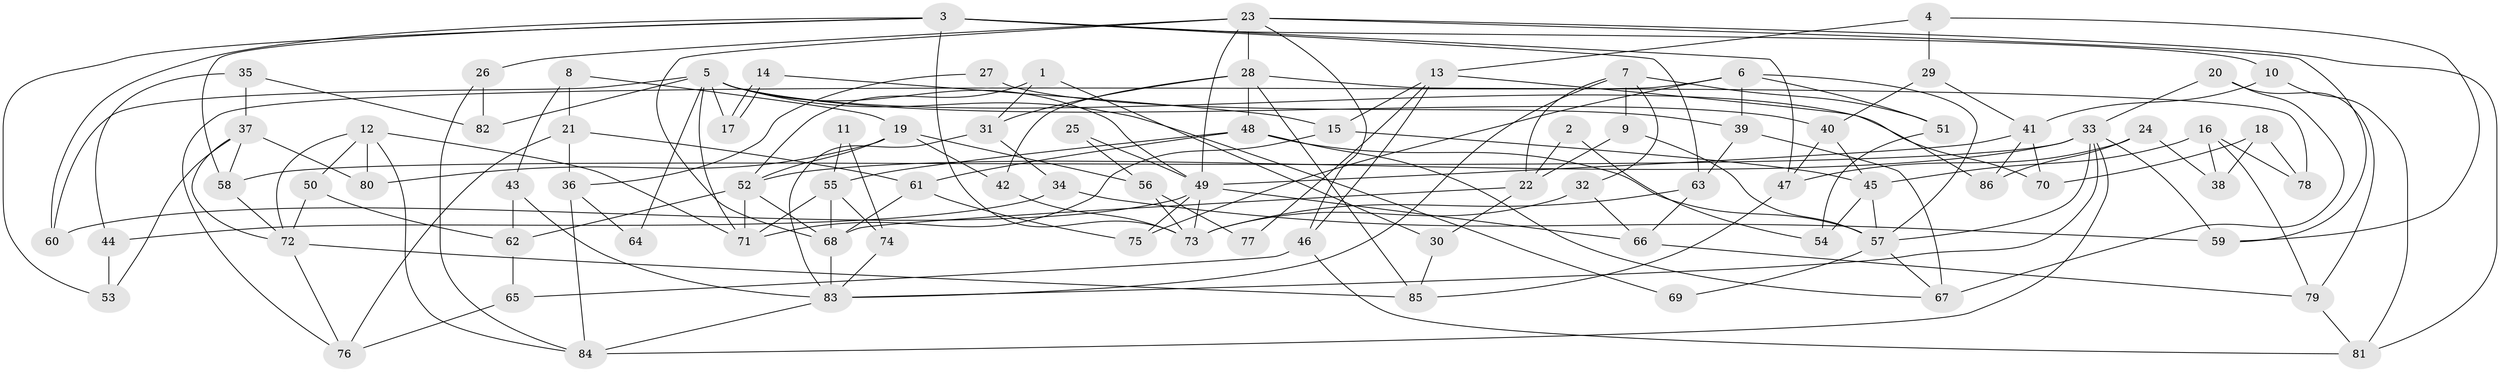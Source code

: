 // coarse degree distribution, {8: 0.029411764705882353, 2: 0.14705882352941177, 7: 0.14705882352941177, 11: 0.058823529411764705, 9: 0.058823529411764705, 12: 0.029411764705882353, 10: 0.029411764705882353, 4: 0.11764705882352941, 6: 0.08823529411764706, 3: 0.23529411764705882, 16: 0.029411764705882353, 5: 0.029411764705882353}
// Generated by graph-tools (version 1.1) at 2025/18/03/04/25 18:18:44]
// undirected, 86 vertices, 172 edges
graph export_dot {
graph [start="1"]
  node [color=gray90,style=filled];
  1;
  2;
  3;
  4;
  5;
  6;
  7;
  8;
  9;
  10;
  11;
  12;
  13;
  14;
  15;
  16;
  17;
  18;
  19;
  20;
  21;
  22;
  23;
  24;
  25;
  26;
  27;
  28;
  29;
  30;
  31;
  32;
  33;
  34;
  35;
  36;
  37;
  38;
  39;
  40;
  41;
  42;
  43;
  44;
  45;
  46;
  47;
  48;
  49;
  50;
  51;
  52;
  53;
  54;
  55;
  56;
  57;
  58;
  59;
  60;
  61;
  62;
  63;
  64;
  65;
  66;
  67;
  68;
  69;
  70;
  71;
  72;
  73;
  74;
  75;
  76;
  77;
  78;
  79;
  80;
  81;
  82;
  83;
  84;
  85;
  86;
  1 -- 52;
  1 -- 31;
  1 -- 30;
  2 -- 22;
  2 -- 54;
  3 -- 58;
  3 -- 73;
  3 -- 10;
  3 -- 47;
  3 -- 53;
  3 -- 60;
  3 -- 63;
  4 -- 13;
  4 -- 29;
  4 -- 59;
  5 -- 49;
  5 -- 71;
  5 -- 17;
  5 -- 40;
  5 -- 60;
  5 -- 64;
  5 -- 69;
  5 -- 70;
  5 -- 82;
  6 -- 76;
  6 -- 57;
  6 -- 39;
  6 -- 51;
  6 -- 75;
  7 -- 83;
  7 -- 32;
  7 -- 9;
  7 -- 22;
  7 -- 51;
  8 -- 19;
  8 -- 43;
  8 -- 21;
  9 -- 22;
  9 -- 57;
  10 -- 81;
  10 -- 41;
  11 -- 55;
  11 -- 74;
  12 -- 71;
  12 -- 50;
  12 -- 72;
  12 -- 80;
  12 -- 84;
  13 -- 46;
  13 -- 15;
  13 -- 77;
  13 -- 86;
  14 -- 17;
  14 -- 17;
  14 -- 15;
  15 -- 71;
  15 -- 45;
  16 -- 45;
  16 -- 78;
  16 -- 38;
  16 -- 79;
  18 -- 70;
  18 -- 38;
  18 -- 78;
  19 -- 80;
  19 -- 52;
  19 -- 42;
  19 -- 56;
  20 -- 67;
  20 -- 33;
  20 -- 79;
  21 -- 61;
  21 -- 36;
  21 -- 76;
  22 -- 30;
  22 -- 68;
  23 -- 59;
  23 -- 68;
  23 -- 26;
  23 -- 28;
  23 -- 46;
  23 -- 49;
  23 -- 81;
  24 -- 47;
  24 -- 86;
  24 -- 38;
  25 -- 49;
  25 -- 56;
  26 -- 84;
  26 -- 82;
  27 -- 39;
  27 -- 36;
  28 -- 42;
  28 -- 31;
  28 -- 48;
  28 -- 78;
  28 -- 85;
  29 -- 41;
  29 -- 40;
  30 -- 85;
  31 -- 83;
  31 -- 34;
  32 -- 66;
  32 -- 73;
  33 -- 57;
  33 -- 84;
  33 -- 52;
  33 -- 58;
  33 -- 59;
  33 -- 83;
  34 -- 59;
  34 -- 44;
  35 -- 37;
  35 -- 82;
  35 -- 44;
  36 -- 84;
  36 -- 64;
  37 -- 58;
  37 -- 53;
  37 -- 72;
  37 -- 80;
  39 -- 63;
  39 -- 67;
  40 -- 47;
  40 -- 45;
  41 -- 49;
  41 -- 70;
  41 -- 86;
  42 -- 73;
  43 -- 62;
  43 -- 83;
  44 -- 53;
  45 -- 57;
  45 -- 54;
  46 -- 81;
  46 -- 65;
  47 -- 85;
  48 -- 57;
  48 -- 55;
  48 -- 61;
  48 -- 67;
  49 -- 60;
  49 -- 66;
  49 -- 73;
  49 -- 75;
  50 -- 62;
  50 -- 72;
  51 -- 54;
  52 -- 68;
  52 -- 62;
  52 -- 71;
  55 -- 68;
  55 -- 71;
  55 -- 74;
  56 -- 73;
  56 -- 77;
  57 -- 67;
  57 -- 69;
  58 -- 72;
  61 -- 75;
  61 -- 68;
  62 -- 65;
  63 -- 66;
  63 -- 73;
  65 -- 76;
  66 -- 79;
  68 -- 83;
  72 -- 76;
  72 -- 85;
  74 -- 83;
  79 -- 81;
  83 -- 84;
}
